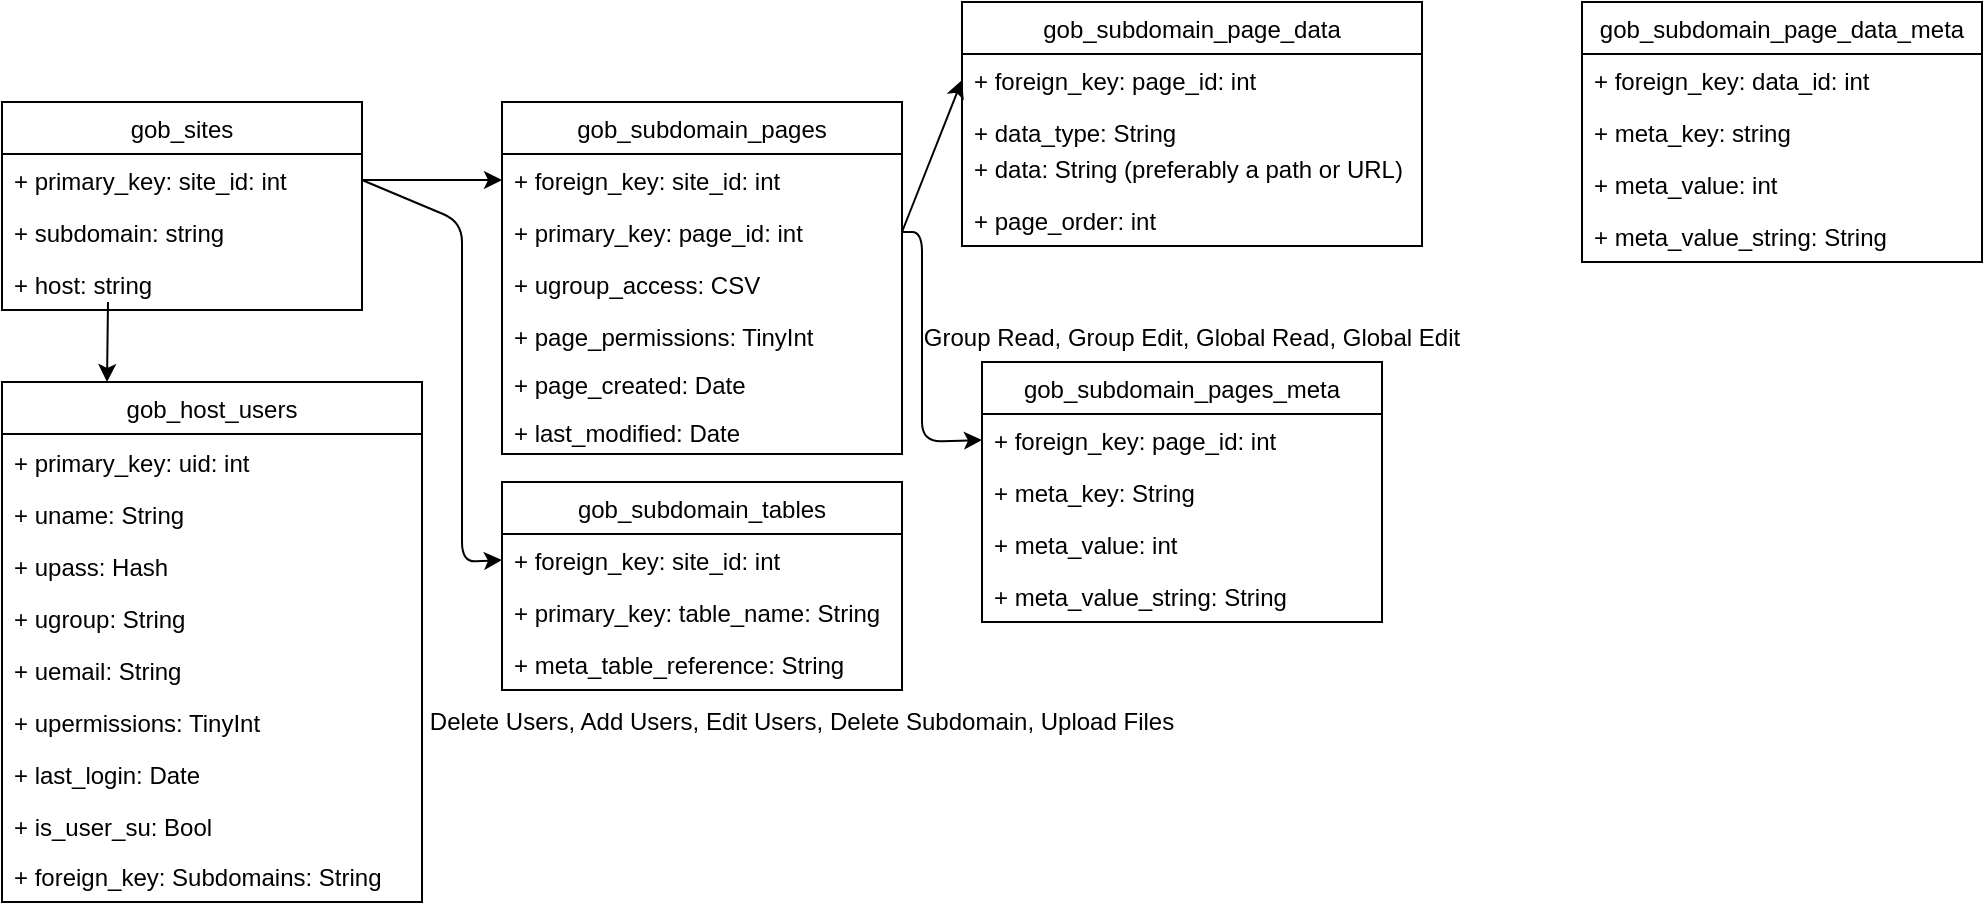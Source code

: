 <mxfile version="14.3.1" type="github">
  <diagram id="C5RBs43oDa-KdzZeNtuy" name="Page-1">
    <mxGraphModel dx="1435" dy="762" grid="1" gridSize="10" guides="1" tooltips="1" connect="1" arrows="1" fold="1" page="1" pageScale="1" pageWidth="827" pageHeight="1169" math="0" shadow="0">
      <root>
        <mxCell id="WIyWlLk6GJQsqaUBKTNV-0" />
        <mxCell id="WIyWlLk6GJQsqaUBKTNV-1" parent="WIyWlLk6GJQsqaUBKTNV-0" />
        <mxCell id="WtVV-GkiN0J6aFL2MQv--0" value="gob_sites" style="swimlane;fontStyle=0;childLayout=stackLayout;horizontal=1;startSize=26;fillColor=none;horizontalStack=0;resizeParent=1;resizeParentMax=0;resizeLast=0;collapsible=1;marginBottom=0;" vertex="1" parent="WIyWlLk6GJQsqaUBKTNV-1">
          <mxGeometry x="70" y="90" width="180" height="104" as="geometry" />
        </mxCell>
        <mxCell id="WtVV-GkiN0J6aFL2MQv--1" value="+ primary_key: site_id: int" style="text;strokeColor=none;fillColor=none;align=left;verticalAlign=top;spacingLeft=4;spacingRight=4;overflow=hidden;rotatable=0;points=[[0,0.5],[1,0.5]];portConstraint=eastwest;" vertex="1" parent="WtVV-GkiN0J6aFL2MQv--0">
          <mxGeometry y="26" width="180" height="26" as="geometry" />
        </mxCell>
        <mxCell id="WtVV-GkiN0J6aFL2MQv--2" value="+ subdomain: string" style="text;strokeColor=none;fillColor=none;align=left;verticalAlign=top;spacingLeft=4;spacingRight=4;overflow=hidden;rotatable=0;points=[[0,0.5],[1,0.5]];portConstraint=eastwest;" vertex="1" parent="WtVV-GkiN0J6aFL2MQv--0">
          <mxGeometry y="52" width="180" height="26" as="geometry" />
        </mxCell>
        <mxCell id="WtVV-GkiN0J6aFL2MQv--3" value="+ host: string" style="text;strokeColor=none;fillColor=none;align=left;verticalAlign=top;spacingLeft=4;spacingRight=4;overflow=hidden;rotatable=0;points=[[0,0.5],[1,0.5]];portConstraint=eastwest;" vertex="1" parent="WtVV-GkiN0J6aFL2MQv--0">
          <mxGeometry y="78" width="180" height="26" as="geometry" />
        </mxCell>
        <mxCell id="WtVV-GkiN0J6aFL2MQv--15" value="" style="endArrow=classic;html=1;entryX=0.25;entryY=0;entryDx=0;entryDy=0;" edge="1" parent="WIyWlLk6GJQsqaUBKTNV-1" target="WtVV-GkiN0J6aFL2MQv--17">
          <mxGeometry width="50" height="50" relative="1" as="geometry">
            <mxPoint x="123" y="190" as="sourcePoint" />
            <mxPoint x="150" y="200" as="targetPoint" />
          </mxGeometry>
        </mxCell>
        <mxCell id="WtVV-GkiN0J6aFL2MQv--17" value="gob_host_users" style="swimlane;fontStyle=0;childLayout=stackLayout;horizontal=1;startSize=26;fillColor=none;horizontalStack=0;resizeParent=1;resizeParentMax=0;resizeLast=0;collapsible=1;marginBottom=0;" vertex="1" parent="WIyWlLk6GJQsqaUBKTNV-1">
          <mxGeometry x="70" y="230" width="210" height="260" as="geometry" />
        </mxCell>
        <mxCell id="WtVV-GkiN0J6aFL2MQv--29" value="+ primary_key: uid: int" style="text;strokeColor=none;fillColor=none;align=left;verticalAlign=top;spacingLeft=4;spacingRight=4;overflow=hidden;rotatable=0;points=[[0,0.5],[1,0.5]];portConstraint=eastwest;" vertex="1" parent="WIyWlLk6GJQsqaUBKTNV-1">
          <mxGeometry x="70" y="257" width="180" height="26" as="geometry" />
        </mxCell>
        <mxCell id="WtVV-GkiN0J6aFL2MQv--30" value="+ uname: String" style="text;strokeColor=none;fillColor=none;align=left;verticalAlign=top;spacingLeft=4;spacingRight=4;overflow=hidden;rotatable=0;points=[[0,0.5],[1,0.5]];portConstraint=eastwest;" vertex="1" parent="WIyWlLk6GJQsqaUBKTNV-1">
          <mxGeometry x="70" y="283" width="170" height="26" as="geometry" />
        </mxCell>
        <mxCell id="WtVV-GkiN0J6aFL2MQv--31" value="+ upass: Hash" style="text;strokeColor=none;fillColor=none;align=left;verticalAlign=top;spacingLeft=4;spacingRight=4;overflow=hidden;rotatable=0;points=[[0,0.5],[1,0.5]];portConstraint=eastwest;" vertex="1" parent="WIyWlLk6GJQsqaUBKTNV-1">
          <mxGeometry x="70" y="309" width="170" height="26" as="geometry" />
        </mxCell>
        <mxCell id="WtVV-GkiN0J6aFL2MQv--32" value="+ ugroup: String" style="text;strokeColor=none;fillColor=none;align=left;verticalAlign=top;spacingLeft=4;spacingRight=4;overflow=hidden;rotatable=0;points=[[0,0.5],[1,0.5]];portConstraint=eastwest;" vertex="1" parent="WIyWlLk6GJQsqaUBKTNV-1">
          <mxGeometry x="70" y="335" width="170" height="26" as="geometry" />
        </mxCell>
        <mxCell id="WtVV-GkiN0J6aFL2MQv--33" value="+ uemail: String" style="text;strokeColor=none;fillColor=none;align=left;verticalAlign=top;spacingLeft=4;spacingRight=4;overflow=hidden;rotatable=0;points=[[0,0.5],[1,0.5]];portConstraint=eastwest;" vertex="1" parent="WIyWlLk6GJQsqaUBKTNV-1">
          <mxGeometry x="70" y="361" width="170" height="26" as="geometry" />
        </mxCell>
        <mxCell id="WtVV-GkiN0J6aFL2MQv--34" value="+ upermissions: TinyInt" style="text;strokeColor=none;fillColor=none;align=left;verticalAlign=top;spacingLeft=4;spacingRight=4;overflow=hidden;rotatable=0;points=[[0,0.5],[1,0.5]];portConstraint=eastwest;" vertex="1" parent="WIyWlLk6GJQsqaUBKTNV-1">
          <mxGeometry x="70" y="387" width="170" height="26" as="geometry" />
        </mxCell>
        <mxCell id="WtVV-GkiN0J6aFL2MQv--35" value="+ last_login: Date" style="text;strokeColor=none;fillColor=none;align=left;verticalAlign=top;spacingLeft=4;spacingRight=4;overflow=hidden;rotatable=0;points=[[0,0.5],[1,0.5]];portConstraint=eastwest;" vertex="1" parent="WIyWlLk6GJQsqaUBKTNV-1">
          <mxGeometry x="70" y="413" width="170" height="26" as="geometry" />
        </mxCell>
        <mxCell id="WtVV-GkiN0J6aFL2MQv--36" value="+ is_user_su: Bool" style="text;strokeColor=none;fillColor=none;align=left;verticalAlign=top;spacingLeft=4;spacingRight=4;overflow=hidden;rotatable=0;points=[[0,0.5],[1,0.5]];portConstraint=eastwest;" vertex="1" parent="WIyWlLk6GJQsqaUBKTNV-1">
          <mxGeometry x="70" y="439" width="170" height="26" as="geometry" />
        </mxCell>
        <mxCell id="WtVV-GkiN0J6aFL2MQv--38" value="+ foreign_key: Subdomains: String" style="text;strokeColor=none;fillColor=none;align=left;verticalAlign=top;spacingLeft=4;spacingRight=4;overflow=hidden;rotatable=0;points=[[0,0.5],[1,0.5]];portConstraint=eastwest;" vertex="1" parent="WIyWlLk6GJQsqaUBKTNV-1">
          <mxGeometry x="70" y="464" width="200" height="26" as="geometry" />
        </mxCell>
        <mxCell id="WtVV-GkiN0J6aFL2MQv--39" value="gob_subdomain_pages" style="swimlane;fontStyle=0;childLayout=stackLayout;horizontal=1;startSize=26;fillColor=none;horizontalStack=0;resizeParent=1;resizeParentMax=0;resizeLast=0;collapsible=1;marginBottom=0;" vertex="1" parent="WIyWlLk6GJQsqaUBKTNV-1">
          <mxGeometry x="320" y="90" width="200" height="176" as="geometry" />
        </mxCell>
        <mxCell id="WtVV-GkiN0J6aFL2MQv--40" value="+ foreign_key: site_id: int" style="text;strokeColor=none;fillColor=none;align=left;verticalAlign=top;spacingLeft=4;spacingRight=4;overflow=hidden;rotatable=0;points=[[0,0.5],[1,0.5]];portConstraint=eastwest;" vertex="1" parent="WtVV-GkiN0J6aFL2MQv--39">
          <mxGeometry y="26" width="200" height="26" as="geometry" />
        </mxCell>
        <mxCell id="WtVV-GkiN0J6aFL2MQv--47" value="+ primary_key: page_id: int" style="text;strokeColor=none;fillColor=none;align=left;verticalAlign=top;spacingLeft=4;spacingRight=4;overflow=hidden;rotatable=0;points=[[0,0.5],[1,0.5]];portConstraint=eastwest;" vertex="1" parent="WtVV-GkiN0J6aFL2MQv--39">
          <mxGeometry y="52" width="200" height="26" as="geometry" />
        </mxCell>
        <mxCell id="WtVV-GkiN0J6aFL2MQv--41" value="+ ugroup_access: CSV" style="text;strokeColor=none;fillColor=none;align=left;verticalAlign=top;spacingLeft=4;spacingRight=4;overflow=hidden;rotatable=0;points=[[0,0.5],[1,0.5]];portConstraint=eastwest;" vertex="1" parent="WtVV-GkiN0J6aFL2MQv--39">
          <mxGeometry y="78" width="200" height="26" as="geometry" />
        </mxCell>
        <mxCell id="WtVV-GkiN0J6aFL2MQv--42" value="+ page_permissions: TinyInt" style="text;strokeColor=none;fillColor=none;align=left;verticalAlign=top;spacingLeft=4;spacingRight=4;overflow=hidden;rotatable=0;points=[[0,0.5],[1,0.5]];portConstraint=eastwest;" vertex="1" parent="WtVV-GkiN0J6aFL2MQv--39">
          <mxGeometry y="104" width="200" height="24" as="geometry" />
        </mxCell>
        <mxCell id="WtVV-GkiN0J6aFL2MQv--53" value="+ page_created: Date" style="text;strokeColor=none;fillColor=none;align=left;verticalAlign=top;spacingLeft=4;spacingRight=4;overflow=hidden;rotatable=0;points=[[0,0.5],[1,0.5]];portConstraint=eastwest;" vertex="1" parent="WtVV-GkiN0J6aFL2MQv--39">
          <mxGeometry y="128" width="200" height="24" as="geometry" />
        </mxCell>
        <mxCell id="WtVV-GkiN0J6aFL2MQv--54" value="+ last_modified: Date" style="text;strokeColor=none;fillColor=none;align=left;verticalAlign=top;spacingLeft=4;spacingRight=4;overflow=hidden;rotatable=0;points=[[0,0.5],[1,0.5]];portConstraint=eastwest;" vertex="1" parent="WtVV-GkiN0J6aFL2MQv--39">
          <mxGeometry y="152" width="200" height="24" as="geometry" />
        </mxCell>
        <mxCell id="WtVV-GkiN0J6aFL2MQv--44" value="" style="endArrow=classic;html=1;exitX=1;exitY=0.5;exitDx=0;exitDy=0;entryX=0;entryY=0.5;entryDx=0;entryDy=0;" edge="1" parent="WIyWlLk6GJQsqaUBKTNV-1" source="WtVV-GkiN0J6aFL2MQv--1" target="WtVV-GkiN0J6aFL2MQv--40">
          <mxGeometry width="50" height="50" relative="1" as="geometry">
            <mxPoint x="390" y="320" as="sourcePoint" />
            <mxPoint x="440" y="270" as="targetPoint" />
          </mxGeometry>
        </mxCell>
        <mxCell id="WtVV-GkiN0J6aFL2MQv--45" value="Group Read, Group Edit, Global Read, Global Edit" style="text;html=1;strokeColor=none;fillColor=none;align=center;verticalAlign=middle;whiteSpace=wrap;rounded=0;" vertex="1" parent="WIyWlLk6GJQsqaUBKTNV-1">
          <mxGeometry x="520" y="198" width="290" height="20" as="geometry" />
        </mxCell>
        <mxCell id="WtVV-GkiN0J6aFL2MQv--46" value="Delete Users, Add Users, Edit Users, Delete Subdomain, Upload Files" style="text;html=1;strokeColor=none;fillColor=none;align=center;verticalAlign=middle;whiteSpace=wrap;rounded=0;" vertex="1" parent="WIyWlLk6GJQsqaUBKTNV-1">
          <mxGeometry x="280" y="390" width="380" height="20" as="geometry" />
        </mxCell>
        <mxCell id="WtVV-GkiN0J6aFL2MQv--48" value="" style="endArrow=classic;html=1;exitX=1;exitY=0.5;exitDx=0;exitDy=0;entryX=0;entryY=0.5;entryDx=0;entryDy=0;" edge="1" parent="WIyWlLk6GJQsqaUBKTNV-1" source="WtVV-GkiN0J6aFL2MQv--47" target="WtVV-GkiN0J6aFL2MQv--50">
          <mxGeometry width="50" height="50" relative="1" as="geometry">
            <mxPoint x="390" y="310" as="sourcePoint" />
            <mxPoint x="570" y="155" as="targetPoint" />
          </mxGeometry>
        </mxCell>
        <mxCell id="WtVV-GkiN0J6aFL2MQv--49" value="gob_subdomain_page_data" style="swimlane;fontStyle=0;childLayout=stackLayout;horizontal=1;startSize=26;fillColor=none;horizontalStack=0;resizeParent=1;resizeParentMax=0;resizeLast=0;collapsible=1;marginBottom=0;" vertex="1" parent="WIyWlLk6GJQsqaUBKTNV-1">
          <mxGeometry x="550" y="40" width="230" height="122" as="geometry" />
        </mxCell>
        <mxCell id="WtVV-GkiN0J6aFL2MQv--50" value="+ foreign_key: page_id: int" style="text;strokeColor=none;fillColor=none;align=left;verticalAlign=top;spacingLeft=4;spacingRight=4;overflow=hidden;rotatable=0;points=[[0,0.5],[1,0.5]];portConstraint=eastwest;" vertex="1" parent="WtVV-GkiN0J6aFL2MQv--49">
          <mxGeometry y="26" width="230" height="26" as="geometry" />
        </mxCell>
        <mxCell id="WtVV-GkiN0J6aFL2MQv--51" value="+ data_type: String" style="text;strokeColor=none;fillColor=none;align=left;verticalAlign=top;spacingLeft=4;spacingRight=4;overflow=hidden;rotatable=0;points=[[0,0.5],[1,0.5]];portConstraint=eastwest;" vertex="1" parent="WtVV-GkiN0J6aFL2MQv--49">
          <mxGeometry y="52" width="230" height="18" as="geometry" />
        </mxCell>
        <mxCell id="WtVV-GkiN0J6aFL2MQv--52" value="+ data: String (preferably a path or URL)" style="text;strokeColor=none;fillColor=none;align=left;verticalAlign=top;spacingLeft=4;spacingRight=4;overflow=hidden;rotatable=0;points=[[0,0.5],[1,0.5]];portConstraint=eastwest;" vertex="1" parent="WtVV-GkiN0J6aFL2MQv--49">
          <mxGeometry y="70" width="230" height="26" as="geometry" />
        </mxCell>
        <mxCell id="WtVV-GkiN0J6aFL2MQv--55" value="+ page_order: int" style="text;strokeColor=none;fillColor=none;align=left;verticalAlign=top;spacingLeft=4;spacingRight=4;overflow=hidden;rotatable=0;points=[[0,0.5],[1,0.5]];portConstraint=eastwest;" vertex="1" parent="WtVV-GkiN0J6aFL2MQv--49">
          <mxGeometry y="96" width="230" height="26" as="geometry" />
        </mxCell>
        <mxCell id="WtVV-GkiN0J6aFL2MQv--56" value="" style="endArrow=classic;html=1;exitX=1;exitY=0.5;exitDx=0;exitDy=0;entryX=0;entryY=0.5;entryDx=0;entryDy=0;" edge="1" parent="WIyWlLk6GJQsqaUBKTNV-1" source="WtVV-GkiN0J6aFL2MQv--1" target="WtVV-GkiN0J6aFL2MQv--58">
          <mxGeometry width="50" height="50" relative="1" as="geometry">
            <mxPoint x="390" y="310" as="sourcePoint" />
            <mxPoint x="360" y="320" as="targetPoint" />
            <Array as="points">
              <mxPoint x="300" y="150" />
              <mxPoint x="300" y="320" />
            </Array>
          </mxGeometry>
        </mxCell>
        <mxCell id="WtVV-GkiN0J6aFL2MQv--57" value="gob_subdomain_tables" style="swimlane;fontStyle=0;childLayout=stackLayout;horizontal=1;startSize=26;fillColor=none;horizontalStack=0;resizeParent=1;resizeParentMax=0;resizeLast=0;collapsible=1;marginBottom=0;" vertex="1" parent="WIyWlLk6GJQsqaUBKTNV-1">
          <mxGeometry x="320" y="280" width="200" height="104" as="geometry" />
        </mxCell>
        <mxCell id="WtVV-GkiN0J6aFL2MQv--58" value="+ foreign_key: site_id: int" style="text;strokeColor=none;fillColor=none;align=left;verticalAlign=top;spacingLeft=4;spacingRight=4;overflow=hidden;rotatable=0;points=[[0,0.5],[1,0.5]];portConstraint=eastwest;" vertex="1" parent="WtVV-GkiN0J6aFL2MQv--57">
          <mxGeometry y="26" width="200" height="26" as="geometry" />
        </mxCell>
        <mxCell id="WtVV-GkiN0J6aFL2MQv--59" value="+ primary_key: table_name: String" style="text;strokeColor=none;fillColor=none;align=left;verticalAlign=top;spacingLeft=4;spacingRight=4;overflow=hidden;rotatable=0;points=[[0,0.5],[1,0.5]];portConstraint=eastwest;" vertex="1" parent="WtVV-GkiN0J6aFL2MQv--57">
          <mxGeometry y="52" width="200" height="26" as="geometry" />
        </mxCell>
        <mxCell id="WtVV-GkiN0J6aFL2MQv--60" value="+ meta_table_reference: String" style="text;strokeColor=none;fillColor=none;align=left;verticalAlign=top;spacingLeft=4;spacingRight=4;overflow=hidden;rotatable=0;points=[[0,0.5],[1,0.5]];portConstraint=eastwest;" vertex="1" parent="WtVV-GkiN0J6aFL2MQv--57">
          <mxGeometry y="78" width="200" height="26" as="geometry" />
        </mxCell>
        <mxCell id="WtVV-GkiN0J6aFL2MQv--63" value="" style="endArrow=classic;html=1;exitX=1;exitY=0.5;exitDx=0;exitDy=0;entryX=0;entryY=0.5;entryDx=0;entryDy=0;" edge="1" parent="WIyWlLk6GJQsqaUBKTNV-1" source="WtVV-GkiN0J6aFL2MQv--47" target="WtVV-GkiN0J6aFL2MQv--65">
          <mxGeometry width="50" height="50" relative="1" as="geometry">
            <mxPoint x="570" y="283" as="sourcePoint" />
            <mxPoint x="560" y="240" as="targetPoint" />
            <Array as="points">
              <mxPoint x="530" y="155" />
              <mxPoint x="530" y="260" />
            </Array>
          </mxGeometry>
        </mxCell>
        <mxCell id="WtVV-GkiN0J6aFL2MQv--64" value="gob_subdomain_pages_meta" style="swimlane;fontStyle=0;childLayout=stackLayout;horizontal=1;startSize=26;fillColor=none;horizontalStack=0;resizeParent=1;resizeParentMax=0;resizeLast=0;collapsible=1;marginBottom=0;" vertex="1" parent="WIyWlLk6GJQsqaUBKTNV-1">
          <mxGeometry x="560" y="220" width="200" height="130" as="geometry" />
        </mxCell>
        <mxCell id="WtVV-GkiN0J6aFL2MQv--65" value="+ foreign_key: page_id: int" style="text;strokeColor=none;fillColor=none;align=left;verticalAlign=top;spacingLeft=4;spacingRight=4;overflow=hidden;rotatable=0;points=[[0,0.5],[1,0.5]];portConstraint=eastwest;" vertex="1" parent="WtVV-GkiN0J6aFL2MQv--64">
          <mxGeometry y="26" width="200" height="26" as="geometry" />
        </mxCell>
        <mxCell id="WtVV-GkiN0J6aFL2MQv--66" value="+ meta_key: String" style="text;strokeColor=none;fillColor=none;align=left;verticalAlign=top;spacingLeft=4;spacingRight=4;overflow=hidden;rotatable=0;points=[[0,0.5],[1,0.5]];portConstraint=eastwest;" vertex="1" parent="WtVV-GkiN0J6aFL2MQv--64">
          <mxGeometry y="52" width="200" height="26" as="geometry" />
        </mxCell>
        <mxCell id="WtVV-GkiN0J6aFL2MQv--67" value="+ meta_value: int" style="text;strokeColor=none;fillColor=none;align=left;verticalAlign=top;spacingLeft=4;spacingRight=4;overflow=hidden;rotatable=0;points=[[0,0.5],[1,0.5]];portConstraint=eastwest;" vertex="1" parent="WtVV-GkiN0J6aFL2MQv--64">
          <mxGeometry y="78" width="200" height="26" as="geometry" />
        </mxCell>
        <mxCell id="WtVV-GkiN0J6aFL2MQv--68" value="+ meta_value_string: String" style="text;strokeColor=none;fillColor=none;align=left;verticalAlign=top;spacingLeft=4;spacingRight=4;overflow=hidden;rotatable=0;points=[[0,0.5],[1,0.5]];portConstraint=eastwest;" vertex="1" parent="WtVV-GkiN0J6aFL2MQv--64">
          <mxGeometry y="104" width="200" height="26" as="geometry" />
        </mxCell>
        <mxCell id="WtVV-GkiN0J6aFL2MQv--69" value="gob_subdomain_page_data_meta" style="swimlane;fontStyle=0;childLayout=stackLayout;horizontal=1;startSize=26;fillColor=none;horizontalStack=0;resizeParent=1;resizeParentMax=0;resizeLast=0;collapsible=1;marginBottom=0;" vertex="1" parent="WIyWlLk6GJQsqaUBKTNV-1">
          <mxGeometry x="860" y="40" width="200" height="130" as="geometry" />
        </mxCell>
        <mxCell id="WtVV-GkiN0J6aFL2MQv--70" value="+ foreign_key: data_id: int" style="text;strokeColor=none;fillColor=none;align=left;verticalAlign=top;spacingLeft=4;spacingRight=4;overflow=hidden;rotatable=0;points=[[0,0.5],[1,0.5]];portConstraint=eastwest;" vertex="1" parent="WtVV-GkiN0J6aFL2MQv--69">
          <mxGeometry y="26" width="200" height="26" as="geometry" />
        </mxCell>
        <mxCell id="WtVV-GkiN0J6aFL2MQv--71" value="+ meta_key: string" style="text;strokeColor=none;fillColor=none;align=left;verticalAlign=top;spacingLeft=4;spacingRight=4;overflow=hidden;rotatable=0;points=[[0,0.5],[1,0.5]];portConstraint=eastwest;" vertex="1" parent="WtVV-GkiN0J6aFL2MQv--69">
          <mxGeometry y="52" width="200" height="26" as="geometry" />
        </mxCell>
        <mxCell id="WtVV-GkiN0J6aFL2MQv--72" value="+ meta_value: int" style="text;strokeColor=none;fillColor=none;align=left;verticalAlign=top;spacingLeft=4;spacingRight=4;overflow=hidden;rotatable=0;points=[[0,0.5],[1,0.5]];portConstraint=eastwest;" vertex="1" parent="WtVV-GkiN0J6aFL2MQv--69">
          <mxGeometry y="78" width="200" height="26" as="geometry" />
        </mxCell>
        <mxCell id="WtVV-GkiN0J6aFL2MQv--73" value="+ meta_value_string: String" style="text;strokeColor=none;fillColor=none;align=left;verticalAlign=top;spacingLeft=4;spacingRight=4;overflow=hidden;rotatable=0;points=[[0,0.5],[1,0.5]];portConstraint=eastwest;" vertex="1" parent="WtVV-GkiN0J6aFL2MQv--69">
          <mxGeometry y="104" width="200" height="26" as="geometry" />
        </mxCell>
      </root>
    </mxGraphModel>
  </diagram>
</mxfile>
